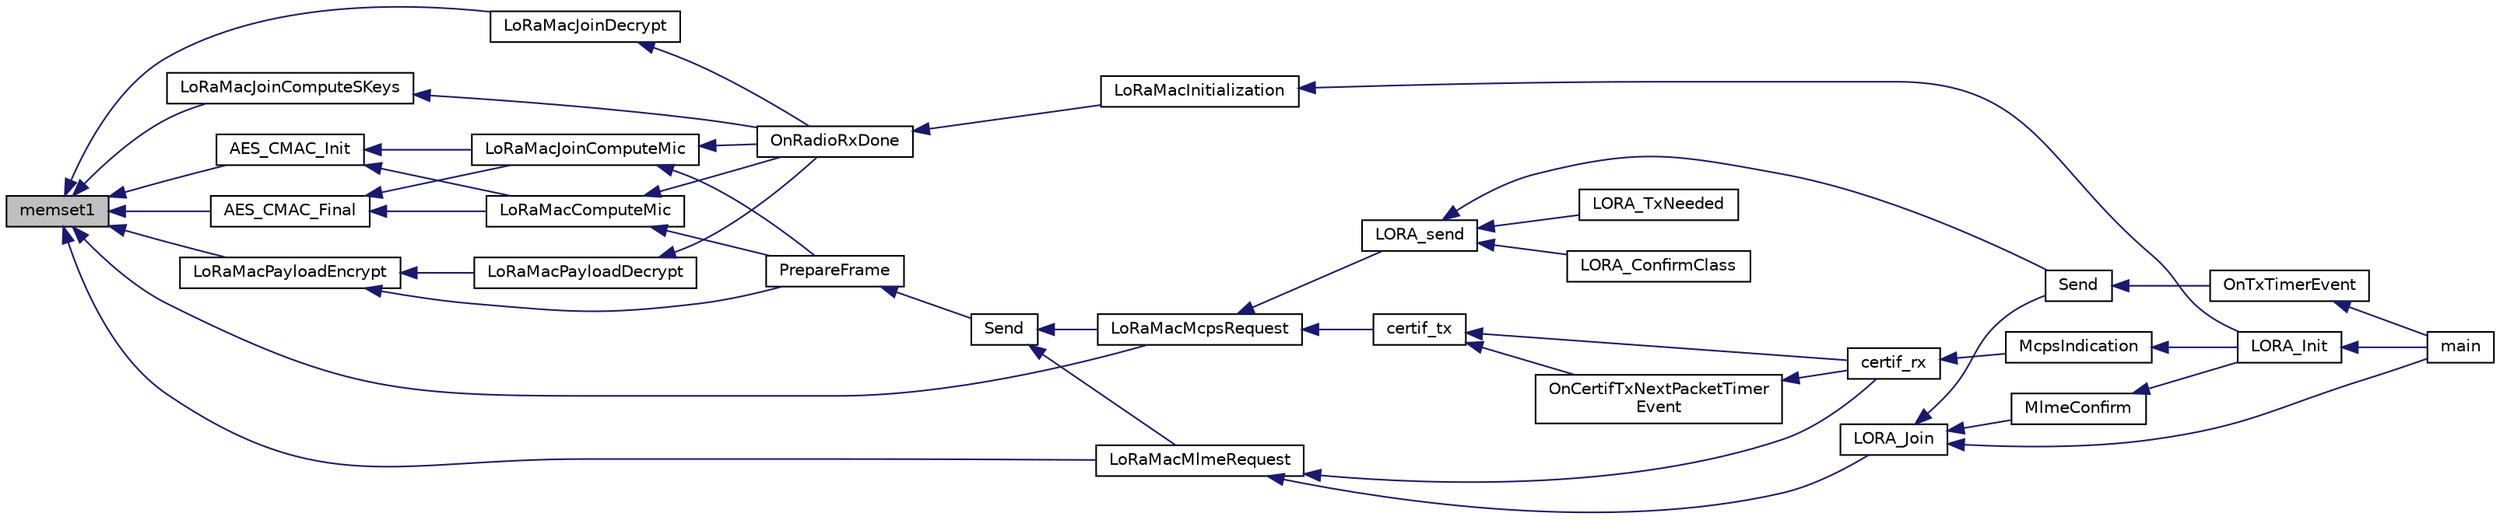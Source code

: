 digraph "memset1"
{
  edge [fontname="Helvetica",fontsize="10",labelfontname="Helvetica",labelfontsize="10"];
  node [fontname="Helvetica",fontsize="10",shape=record];
  rankdir="LR";
  Node51 [label="memset1",height=0.2,width=0.4,color="black", fillcolor="grey75", style="filled", fontcolor="black"];
  Node51 -> Node52 [dir="back",color="midnightblue",fontsize="10",style="solid",fontname="Helvetica"];
  Node52 [label="AES_CMAC_Init",height=0.2,width=0.4,color="black", fillcolor="white", style="filled",URL="$cmac_8h.html#a0344ba56e27c8029332069892af08737"];
  Node52 -> Node53 [dir="back",color="midnightblue",fontsize="10",style="solid",fontname="Helvetica"];
  Node53 [label="LoRaMacComputeMic",height=0.2,width=0.4,color="black", fillcolor="white", style="filled",URL="$group___l_o_r_a_m_a_c___c_r_y_p_t_o.html#ga6ee265070494b83255e7fdc4dff985da",tooltip="Computes the LoRaMAC frame MIC field "];
  Node53 -> Node54 [dir="back",color="midnightblue",fontsize="10",style="solid",fontname="Helvetica"];
  Node54 [label="OnRadioRxDone",height=0.2,width=0.4,color="black", fillcolor="white", style="filled",URL="$_lo_ra_mac_8c.html#a34d9307ff02304a070ade799731ae0ed",tooltip="Function to be executed on Radio Rx Done event "];
  Node54 -> Node55 [dir="back",color="midnightblue",fontsize="10",style="solid",fontname="Helvetica"];
  Node55 [label="LoRaMacInitialization",height=0.2,width=0.4,color="black", fillcolor="white", style="filled",URL="$group___l_o_r_a_m_a_c.html#ga7ca445cf825e45999810b3991273eba5",tooltip="LoRaMAC layer initialization "];
  Node55 -> Node56 [dir="back",color="midnightblue",fontsize="10",style="solid",fontname="Helvetica"];
  Node56 [label="LORA_Init",height=0.2,width=0.4,color="black", fillcolor="white", style="filled",URL="$lora_8h.html#a60e6c21550fcaf1cadb87454348046ad",tooltip="Lora Initialisation "];
  Node56 -> Node57 [dir="back",color="midnightblue",fontsize="10",style="solid",fontname="Helvetica"];
  Node57 [label="main",height=0.2,width=0.4,color="black", fillcolor="white", style="filled",URL="$main_8c.html#a840291bc02cba5474a4cb46a9b9566fe",tooltip="Main program "];
  Node53 -> Node58 [dir="back",color="midnightblue",fontsize="10",style="solid",fontname="Helvetica"];
  Node58 [label="PrepareFrame",height=0.2,width=0.4,color="black", fillcolor="white", style="filled",URL="$_lo_ra_mac_8c.html#a1c2e41a970de949b0b59a8177cb8ef29",tooltip="LoRaMAC layer frame buffer initialization "];
  Node58 -> Node59 [dir="back",color="midnightblue",fontsize="10",style="solid",fontname="Helvetica"];
  Node59 [label="Send",height=0.2,width=0.4,color="black", fillcolor="white", style="filled",URL="$_lo_ra_mac_8c.html#a1d5d30b5cbe0349bab89375480c377bf",tooltip="LoRaMAC layer generic send frame "];
  Node59 -> Node60 [dir="back",color="midnightblue",fontsize="10",style="solid",fontname="Helvetica"];
  Node60 [label="LoRaMacMlmeRequest",height=0.2,width=0.4,color="black", fillcolor="white", style="filled",URL="$group___l_o_r_a_m_a_c.html#ga097113f30feecc17c780940ff74af33e",tooltip="LoRaMAC MLME-Request "];
  Node60 -> Node61 [dir="back",color="midnightblue",fontsize="10",style="solid",fontname="Helvetica"];
  Node61 [label="certif_rx",height=0.2,width=0.4,color="black", fillcolor="white", style="filled",URL="$lora-test_8h.html#ad5e51928ecf0cca8d4f33f9e9c10aba4"];
  Node61 -> Node62 [dir="back",color="midnightblue",fontsize="10",style="solid",fontname="Helvetica"];
  Node62 [label="McpsIndication",height=0.2,width=0.4,color="black", fillcolor="white", style="filled",URL="$lora_8c.html#aa62f56dcd70e02213fc6e5d0f04b3d1c",tooltip="MCPS-Indication event function "];
  Node62 -> Node56 [dir="back",color="midnightblue",fontsize="10",style="solid",fontname="Helvetica"];
  Node60 -> Node63 [dir="back",color="midnightblue",fontsize="10",style="solid",fontname="Helvetica"];
  Node63 [label="LORA_Join",height=0.2,width=0.4,color="black", fillcolor="white", style="filled",URL="$lora_8h.html#a3671e53923a80ddbbd43e56342fd94fa",tooltip="Join a Lora Network in classA  if the device is ABP, this is a pass through functon ..."];
  Node63 -> Node64 [dir="back",color="midnightblue",fontsize="10",style="solid",fontname="Helvetica"];
  Node64 [label="MlmeConfirm",height=0.2,width=0.4,color="black", fillcolor="white", style="filled",URL="$lora_8c.html#ab72b68cc96c6187003c5dd6e325a74c7",tooltip="MLME-Confirm event function "];
  Node64 -> Node56 [dir="back",color="midnightblue",fontsize="10",style="solid",fontname="Helvetica"];
  Node63 -> Node57 [dir="back",color="midnightblue",fontsize="10",style="solid",fontname="Helvetica"];
  Node63 -> Node65 [dir="back",color="midnightblue",fontsize="10",style="solid",fontname="Helvetica"];
  Node65 [label="Send",height=0.2,width=0.4,color="black", fillcolor="white", style="filled",URL="$main_8c.html#ac96d7cf33dce81bb57a803bb3839d458"];
  Node65 -> Node66 [dir="back",color="midnightblue",fontsize="10",style="solid",fontname="Helvetica"];
  Node66 [label="OnTxTimerEvent",height=0.2,width=0.4,color="black", fillcolor="white", style="filled",URL="$main_8c.html#aa660732a6ebc018e235409094d603160"];
  Node66 -> Node57 [dir="back",color="midnightblue",fontsize="10",style="solid",fontname="Helvetica"];
  Node59 -> Node67 [dir="back",color="midnightblue",fontsize="10",style="solid",fontname="Helvetica"];
  Node67 [label="LoRaMacMcpsRequest",height=0.2,width=0.4,color="black", fillcolor="white", style="filled",URL="$group___l_o_r_a_m_a_c.html#ga79768f8a3c22aaff84d4dfcc77ad508c",tooltip="LoRaMAC MCPS-Request "];
  Node67 -> Node68 [dir="back",color="midnightblue",fontsize="10",style="solid",fontname="Helvetica"];
  Node68 [label="certif_tx",height=0.2,width=0.4,color="black", fillcolor="white", style="filled",URL="$lora-test_8c.html#a735361add977554215fd3e1e70b74760"];
  Node68 -> Node61 [dir="back",color="midnightblue",fontsize="10",style="solid",fontname="Helvetica"];
  Node68 -> Node69 [dir="back",color="midnightblue",fontsize="10",style="solid",fontname="Helvetica"];
  Node69 [label="OnCertifTxNextPacketTimer\lEvent",height=0.2,width=0.4,color="black", fillcolor="white", style="filled",URL="$lora-test_8c.html#a2e3edcd940d4df35743fe87783f89bbc",tooltip="Function executed on TxNextPacket Timeout event "];
  Node69 -> Node61 [dir="back",color="midnightblue",fontsize="10",style="solid",fontname="Helvetica"];
  Node67 -> Node70 [dir="back",color="midnightblue",fontsize="10",style="solid",fontname="Helvetica"];
  Node70 [label="LORA_send",height=0.2,width=0.4,color="black", fillcolor="white", style="filled",URL="$lora_8h.html#a343d8f2ddf9b21cb458e4a3e09076b5e",tooltip="run Lora classA state Machine "];
  Node70 -> Node65 [dir="back",color="midnightblue",fontsize="10",style="solid",fontname="Helvetica"];
  Node70 -> Node71 [dir="back",color="midnightblue",fontsize="10",style="solid",fontname="Helvetica"];
  Node71 [label="LORA_ConfirmClass",height=0.2,width=0.4,color="black", fillcolor="white", style="filled",URL="$main_8c.html#abf14859b334f10d0a38ee8489bee4bc1"];
  Node70 -> Node72 [dir="back",color="midnightblue",fontsize="10",style="solid",fontname="Helvetica"];
  Node72 [label="LORA_TxNeeded",height=0.2,width=0.4,color="black", fillcolor="white", style="filled",URL="$main_8c.html#a0bc8d6aec6bbd336bb8fd19cedd8a8b3"];
  Node52 -> Node73 [dir="back",color="midnightblue",fontsize="10",style="solid",fontname="Helvetica"];
  Node73 [label="LoRaMacJoinComputeMic",height=0.2,width=0.4,color="black", fillcolor="white", style="filled",URL="$group___l_o_r_a_m_a_c___c_r_y_p_t_o.html#gac9216af326316c9e7f207d4e73aed199"];
  Node73 -> Node54 [dir="back",color="midnightblue",fontsize="10",style="solid",fontname="Helvetica"];
  Node73 -> Node58 [dir="back",color="midnightblue",fontsize="10",style="solid",fontname="Helvetica"];
  Node51 -> Node74 [dir="back",color="midnightblue",fontsize="10",style="solid",fontname="Helvetica"];
  Node74 [label="AES_CMAC_Final",height=0.2,width=0.4,color="black", fillcolor="white", style="filled",URL="$cmac_8h.html#a8ea4da33d50984199d8a91bc0ab86b15"];
  Node74 -> Node53 [dir="back",color="midnightblue",fontsize="10",style="solid",fontname="Helvetica"];
  Node74 -> Node73 [dir="back",color="midnightblue",fontsize="10",style="solid",fontname="Helvetica"];
  Node51 -> Node60 [dir="back",color="midnightblue",fontsize="10",style="solid",fontname="Helvetica"];
  Node51 -> Node67 [dir="back",color="midnightblue",fontsize="10",style="solid",fontname="Helvetica"];
  Node51 -> Node75 [dir="back",color="midnightblue",fontsize="10",style="solid",fontname="Helvetica"];
  Node75 [label="LoRaMacPayloadEncrypt",height=0.2,width=0.4,color="black", fillcolor="white", style="filled",URL="$group___l_o_r_a_m_a_c___c_r_y_p_t_o.html#ga50339e60abea2186ca7e584b489718b1"];
  Node75 -> Node58 [dir="back",color="midnightblue",fontsize="10",style="solid",fontname="Helvetica"];
  Node75 -> Node76 [dir="back",color="midnightblue",fontsize="10",style="solid",fontname="Helvetica"];
  Node76 [label="LoRaMacPayloadDecrypt",height=0.2,width=0.4,color="black", fillcolor="white", style="filled",URL="$group___l_o_r_a_m_a_c___c_r_y_p_t_o.html#ga41f9ba19f61b195420914ed58c8b94c7"];
  Node76 -> Node54 [dir="back",color="midnightblue",fontsize="10",style="solid",fontname="Helvetica"];
  Node51 -> Node77 [dir="back",color="midnightblue",fontsize="10",style="solid",fontname="Helvetica"];
  Node77 [label="LoRaMacJoinDecrypt",height=0.2,width=0.4,color="black", fillcolor="white", style="filled",URL="$group___l_o_r_a_m_a_c___c_r_y_p_t_o.html#gac2379cd7cbeb6febaa2a7be5d9f04b5c"];
  Node77 -> Node54 [dir="back",color="midnightblue",fontsize="10",style="solid",fontname="Helvetica"];
  Node51 -> Node78 [dir="back",color="midnightblue",fontsize="10",style="solid",fontname="Helvetica"];
  Node78 [label="LoRaMacJoinComputeSKeys",height=0.2,width=0.4,color="black", fillcolor="white", style="filled",URL="$group___l_o_r_a_m_a_c___c_r_y_p_t_o.html#gad6fc2ace27fa388ec860fc2e5ae1f544"];
  Node78 -> Node54 [dir="back",color="midnightblue",fontsize="10",style="solid",fontname="Helvetica"];
}
